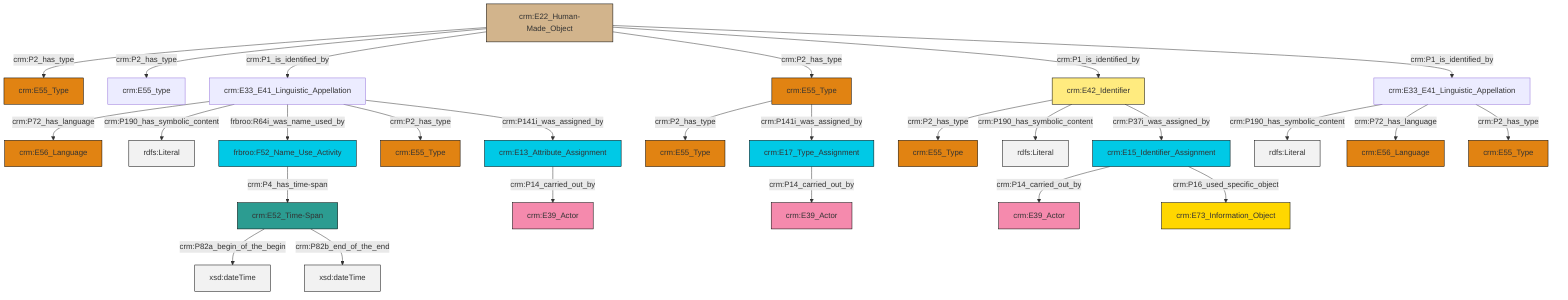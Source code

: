 graph TD
classDef Literal fill:#f2f2f2,stroke:#000000;
classDef CRM_Entity fill:#FFFFFF,stroke:#000000;
classDef Temporal_Entity fill:#00C9E6, stroke:#000000;
classDef Type fill:#E18312, stroke:#000000;
classDef Time-Span fill:#2C9C91, stroke:#000000;
classDef Appellation fill:#FFEB7F, stroke:#000000;
classDef Place fill:#008836, stroke:#000000;
classDef Persistent_Item fill:#B266B2, stroke:#000000;
classDef Conceptual_Object fill:#FFD700, stroke:#000000;
classDef Physical_Thing fill:#D2B48C, stroke:#000000;
classDef Actor fill:#f58aad, stroke:#000000;
classDef PC_Classes fill:#4ce600, stroke:#000000;
classDef Multi fill:#cccccc,stroke:#000000;

4["crm:E52_Time-Span"]:::Time-Span -->|crm:P82a_begin_of_the_begin| 5[xsd:dateTime]:::Literal
6["crm:E33_E41_Linguistic_Appellation"]:::Default -->|crm:P190_has_symbolic_content| 7[rdfs:Literal]:::Literal
2["crm:E22_Human-Made_Object"]:::Physical_Thing -->|crm:P2_has_type| 8["crm:E55_Type"]:::Type
0["crm:E15_Identifier_Assignment"]:::Temporal_Entity -->|crm:P14_carried_out_by| 11["crm:E39_Actor"]:::Actor
12["crm:E33_E41_Linguistic_Appellation"]:::Default -->|crm:P72_has_language| 13["crm:E56_Language"]:::Type
16["crm:E42_Identifier"]:::Appellation -->|crm:P2_has_type| 14["crm:E55_Type"]:::Type
2["crm:E22_Human-Made_Object"]:::Physical_Thing -->|crm:P2_has_type| 19["crm:E55_type"]:::Default
2["crm:E22_Human-Made_Object"]:::Physical_Thing -->|crm:P1_is_identified_by| 12["crm:E33_E41_Linguistic_Appellation"]:::Default
17["frbroo:F52_Name_Use_Activity"]:::Temporal_Entity -->|crm:P4_has_time-span| 4["crm:E52_Time-Span"]:::Time-Span
2["crm:E22_Human-Made_Object"]:::Physical_Thing -->|crm:P2_has_type| 22["crm:E55_Type"]:::Type
16["crm:E42_Identifier"]:::Appellation -->|crm:P190_has_symbolic_content| 23[rdfs:Literal]:::Literal
12["crm:E33_E41_Linguistic_Appellation"]:::Default -->|crm:P190_has_symbolic_content| 26[rdfs:Literal]:::Literal
6["crm:E33_E41_Linguistic_Appellation"]:::Default -->|crm:P72_has_language| 29["crm:E56_Language"]:::Type
12["crm:E33_E41_Linguistic_Appellation"]:::Default -->|frbroo:R64i_was_name_used_by| 17["frbroo:F52_Name_Use_Activity"]:::Temporal_Entity
30["crm:E17_Type_Assignment"]:::Temporal_Entity -->|crm:P14_carried_out_by| 32["crm:E39_Actor"]:::Actor
22["crm:E55_Type"]:::Type -->|crm:P2_has_type| 9["crm:E55_Type"]:::Type
4["crm:E52_Time-Span"]:::Time-Span -->|crm:P82b_end_of_the_end| 38[xsd:dateTime]:::Literal
12["crm:E33_E41_Linguistic_Appellation"]:::Default -->|crm:P2_has_type| 40["crm:E55_Type"]:::Type
12["crm:E33_E41_Linguistic_Appellation"]:::Default -->|crm:P141i_was_assigned_by| 36["crm:E13_Attribute_Assignment"]:::Temporal_Entity
2["crm:E22_Human-Made_Object"]:::Physical_Thing -->|crm:P1_is_identified_by| 16["crm:E42_Identifier"]:::Appellation
36["crm:E13_Attribute_Assignment"]:::Temporal_Entity -->|crm:P14_carried_out_by| 42["crm:E39_Actor"]:::Actor
16["crm:E42_Identifier"]:::Appellation -->|crm:P37i_was_assigned_by| 0["crm:E15_Identifier_Assignment"]:::Temporal_Entity
2["crm:E22_Human-Made_Object"]:::Physical_Thing -->|crm:P1_is_identified_by| 6["crm:E33_E41_Linguistic_Appellation"]:::Default
22["crm:E55_Type"]:::Type -->|crm:P141i_was_assigned_by| 30["crm:E17_Type_Assignment"]:::Temporal_Entity
6["crm:E33_E41_Linguistic_Appellation"]:::Default -->|crm:P2_has_type| 24["crm:E55_Type"]:::Type
0["crm:E15_Identifier_Assignment"]:::Temporal_Entity -->|crm:P16_used_specific_object| 20["crm:E73_Information_Object"]:::Conceptual_Object